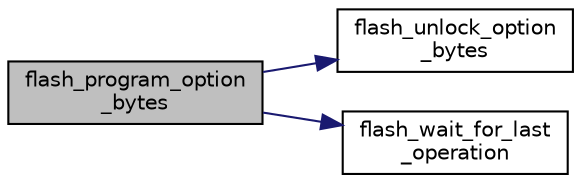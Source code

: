 digraph "flash_program_option_bytes"
{
  edge [fontname="Helvetica",fontsize="10",labelfontname="Helvetica",labelfontsize="10"];
  node [fontname="Helvetica",fontsize="10",shape=record];
  rankdir="LR";
  Node1 [label="flash_program_option\l_bytes",height=0.2,width=0.4,color="black", fillcolor="grey75", style="filled" fontcolor="black"];
  Node1 -> Node2 [color="midnightblue",fontsize="10",style="solid",fontname="Helvetica"];
  Node2 [label="flash_unlock_option\l_bytes",height=0.2,width=0.4,color="black", fillcolor="white", style="filled",URL="$flash_8h.html#a5458fca5ecb9ec90b21bebbb64c861c4"];
  Node1 -> Node3 [color="midnightblue",fontsize="10",style="solid",fontname="Helvetica"];
  Node3 [label="flash_wait_for_last\l_operation",height=0.2,width=0.4,color="black", fillcolor="white", style="filled",URL="$flash_8h.html#a72ce389bb20296771479ace8cdb62dff"];
}

